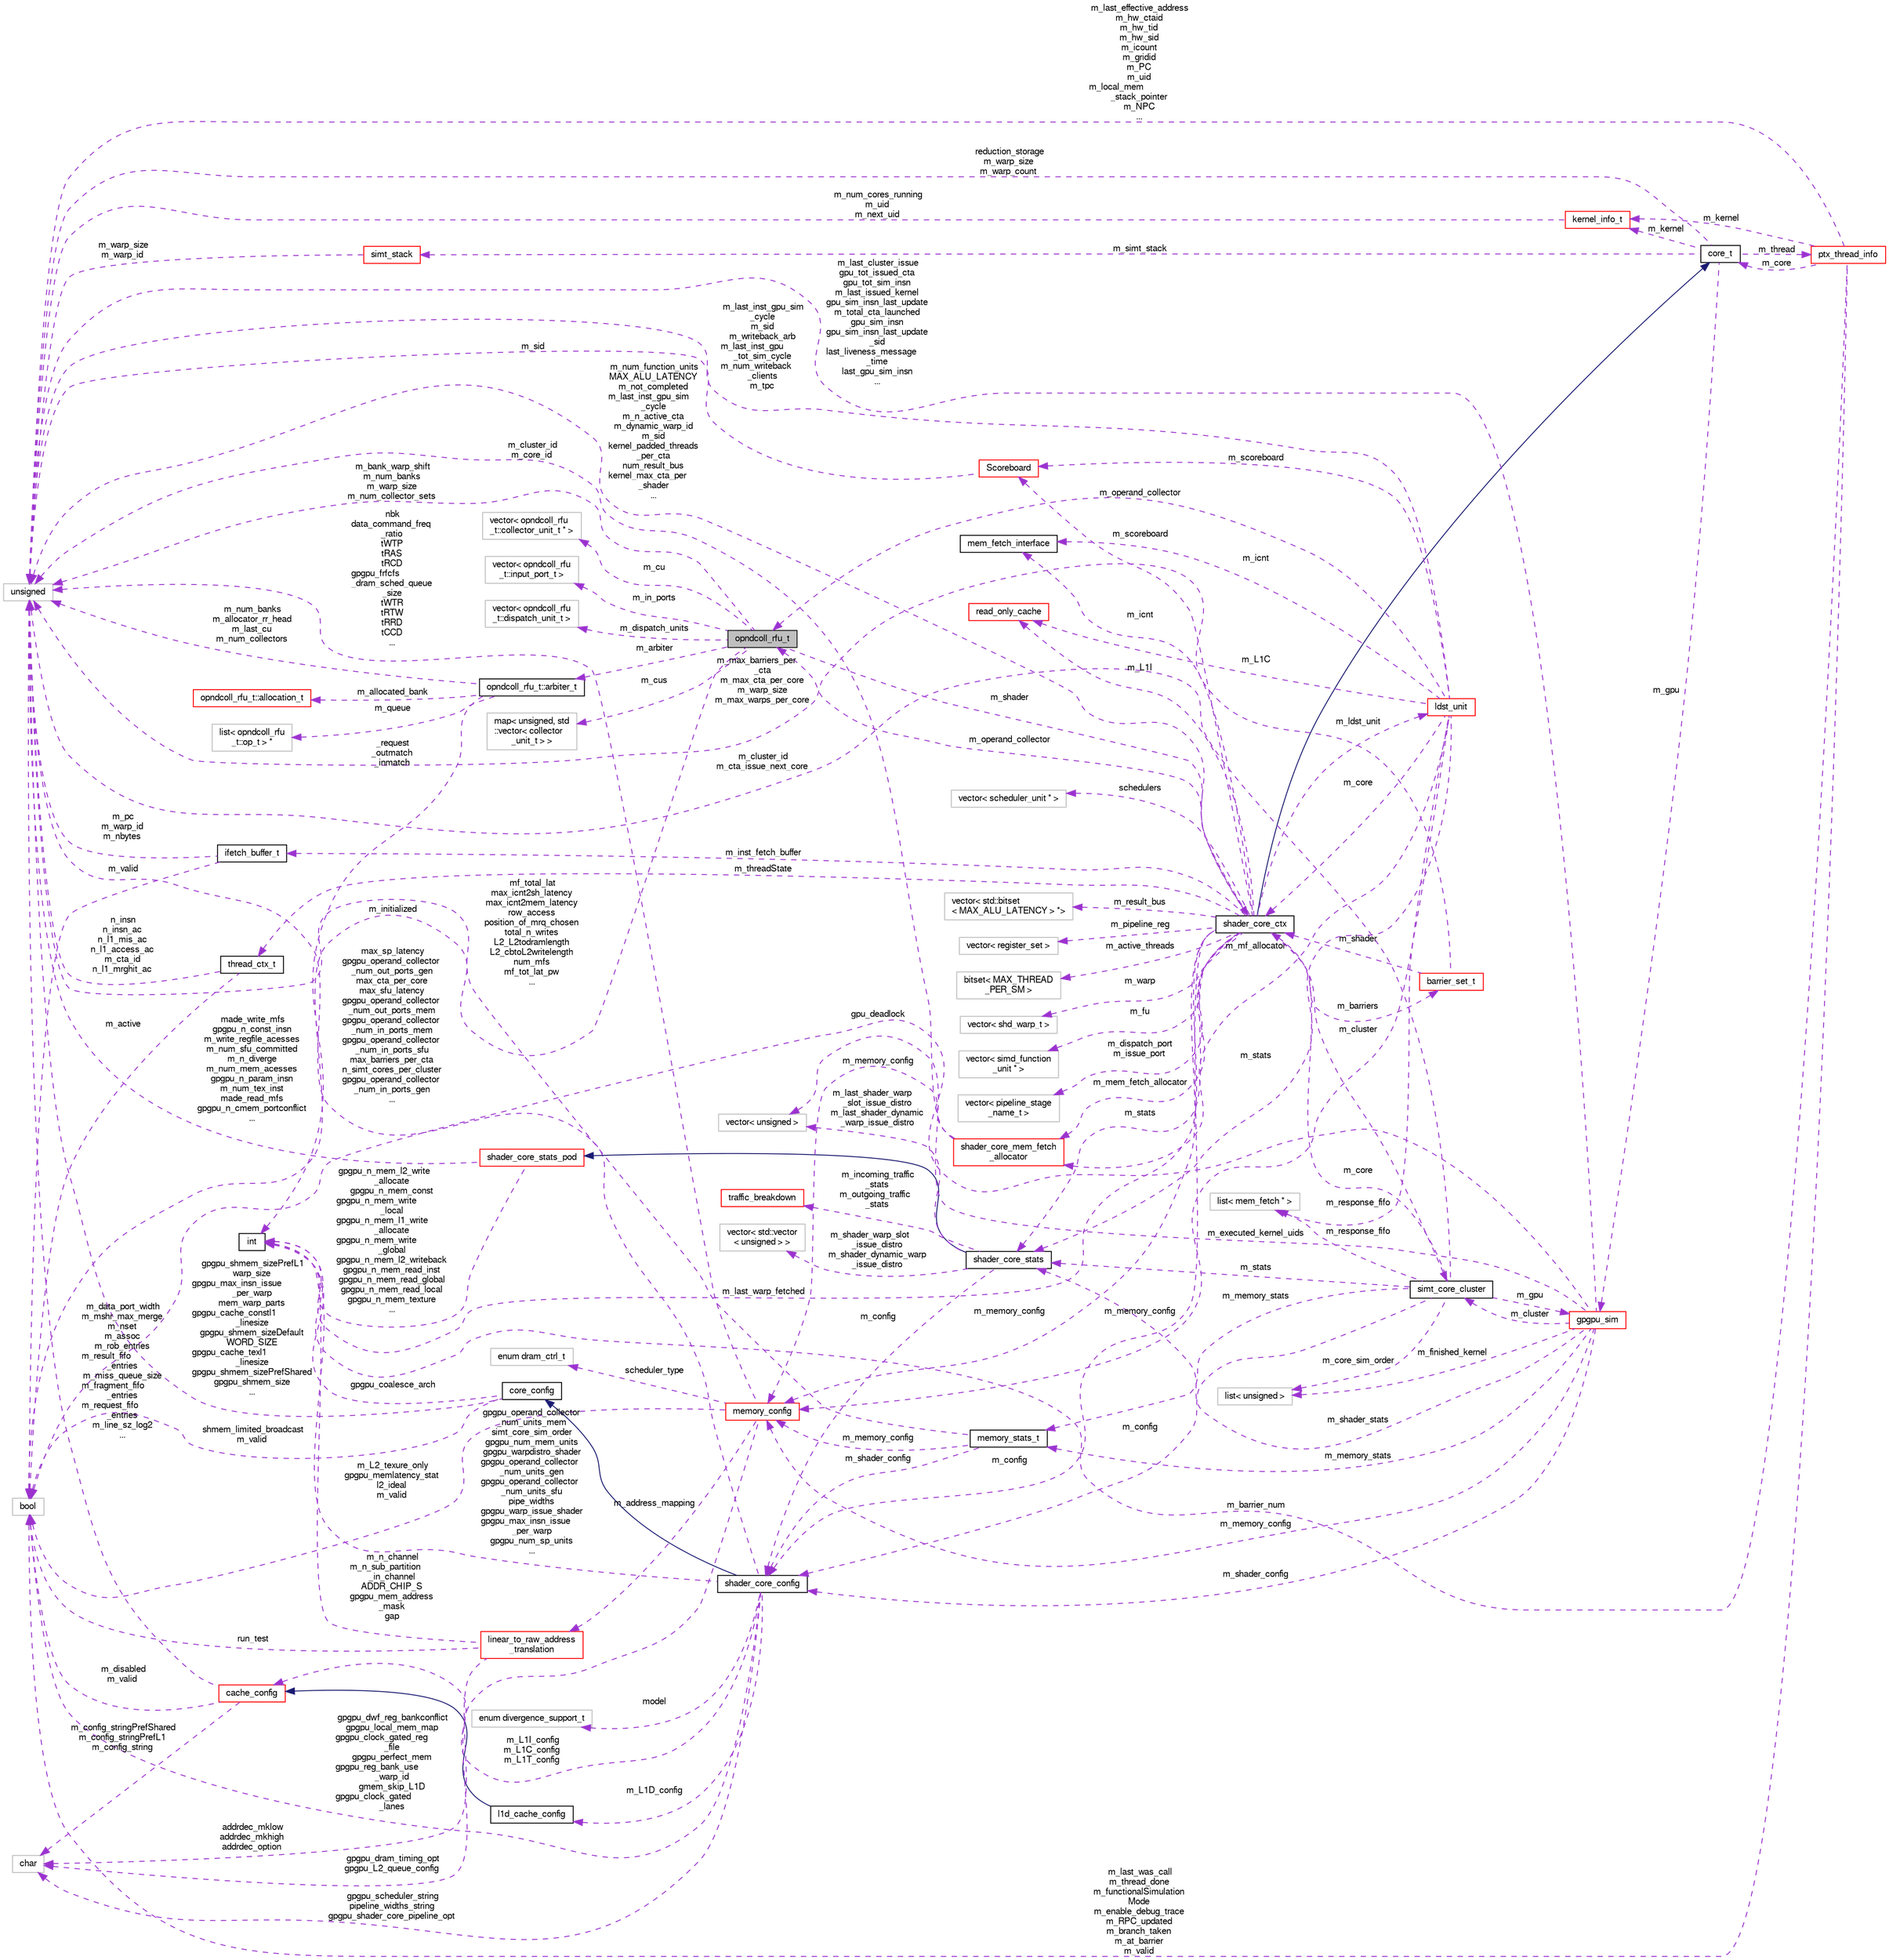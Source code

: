 digraph "opndcoll_rfu_t"
{
  bgcolor="transparent";
  edge [fontname="FreeSans",fontsize="10",labelfontname="FreeSans",labelfontsize="10"];
  node [fontname="FreeSans",fontsize="10",shape=record];
  rankdir="LR";
  Node1 [label="opndcoll_rfu_t",height=0.2,width=0.4,color="black", fillcolor="grey75", style="filled", fontcolor="black"];
  Node2 -> Node1 [dir="back",color="darkorchid3",fontsize="10",style="dashed",label=" m_in_ports" ,fontname="FreeSans"];
  Node2 [label="vector\< opndcoll_rfu\l_t::input_port_t \>",height=0.2,width=0.4,color="grey75"];
  Node3 -> Node1 [dir="back",color="darkorchid3",fontsize="10",style="dashed",label=" m_dispatch_units" ,fontname="FreeSans"];
  Node3 [label="vector\< opndcoll_rfu\l_t::dispatch_unit_t \>",height=0.2,width=0.4,color="grey75"];
  Node4 -> Node1 [dir="back",color="darkorchid3",fontsize="10",style="dashed",label=" m_cus" ,fontname="FreeSans"];
  Node4 [label="map\< unsigned, std\l::vector\< collector\l_unit_t \> \>",height=0.2,width=0.4,color="grey75"];
  Node5 -> Node1 [dir="back",color="darkorchid3",fontsize="10",style="dashed",label=" m_initialized" ,fontname="FreeSans"];
  Node5 [label="bool",height=0.2,width=0.4,color="grey75"];
  Node6 -> Node1 [dir="back",color="darkorchid3",fontsize="10",style="dashed",label=" m_shader" ,fontname="FreeSans"];
  Node6 [label="shader_core_ctx",height=0.2,width=0.4,color="black",URL="$classshader__core__ctx.html"];
  Node7 -> Node6 [dir="back",color="midnightblue",fontsize="10",style="solid",fontname="FreeSans"];
  Node7 [label="core_t",height=0.2,width=0.4,color="black",URL="$classcore__t.html"];
  Node8 -> Node7 [dir="back",color="darkorchid3",fontsize="10",style="dashed",label=" m_simt_stack" ,fontname="FreeSans"];
  Node8 [label="simt_stack",height=0.2,width=0.4,color="red",URL="$classsimt__stack.html"];
  Node10 -> Node8 [dir="back",color="darkorchid3",fontsize="10",style="dashed",label=" m_warp_size\nm_warp_id" ,fontname="FreeSans"];
  Node10 [label="unsigned",height=0.2,width=0.4,color="grey75"];
  Node11 -> Node7 [dir="back",color="darkorchid3",fontsize="10",style="dashed",label=" m_gpu" ,fontname="FreeSans"];
  Node11 [label="gpgpu_sim",height=0.2,width=0.4,color="red",URL="$classgpgpu__sim.html"];
  Node23 -> Node11 [dir="back",color="darkorchid3",fontsize="10",style="dashed",label=" m_shader_config" ,fontname="FreeSans"];
  Node23 [label="shader_core_config",height=0.2,width=0.4,color="black",URL="$structshader__core__config.html"];
  Node24 -> Node23 [dir="back",color="midnightblue",fontsize="10",style="solid",fontname="FreeSans"];
  Node24 [label="core_config",height=0.2,width=0.4,color="black",URL="$structcore__config.html"];
  Node21 -> Node24 [dir="back",color="darkorchid3",fontsize="10",style="dashed",label=" gpgpu_coalesce_arch" ,fontname="FreeSans"];
  Node21 [label="int",height=0.2,width=0.4,color="black",URL="$classint.html"];
  Node5 -> Node24 [dir="back",color="darkorchid3",fontsize="10",style="dashed",label=" shmem_limited_broadcast\nm_valid" ,fontname="FreeSans"];
  Node10 -> Node24 [dir="back",color="darkorchid3",fontsize="10",style="dashed",label=" gpgpu_shmem_sizePrefL1\nwarp_size\ngpgpu_max_insn_issue\l_per_warp\nmem_warp_parts\ngpgpu_cache_constl1\l_linesize\ngpgpu_shmem_sizeDefault\nWORD_SIZE\ngpgpu_cache_texl1\l_linesize\ngpgpu_shmem_sizePrefShared\ngpgpu_shmem_size\n..." ,fontname="FreeSans"];
  Node25 -> Node23 [dir="back",color="darkorchid3",fontsize="10",style="dashed",label=" m_L1D_config" ,fontname="FreeSans"];
  Node25 [label="l1d_cache_config",height=0.2,width=0.4,color="black",URL="$classl1d__cache__config.html"];
  Node26 -> Node25 [dir="back",color="midnightblue",fontsize="10",style="solid",fontname="FreeSans"];
  Node26 [label="cache_config",height=0.2,width=0.4,color="red",URL="$classcache__config.html"];
  Node20 -> Node26 [dir="back",color="darkorchid3",fontsize="10",style="dashed",label=" m_config_stringPrefShared\nm_config_stringPrefL1\nm_config_string" ,fontname="FreeSans"];
  Node20 [label="char",height=0.2,width=0.4,color="grey75"];
  Node5 -> Node26 [dir="back",color="darkorchid3",fontsize="10",style="dashed",label=" m_disabled\nm_valid" ,fontname="FreeSans"];
  Node10 -> Node26 [dir="back",color="darkorchid3",fontsize="10",style="dashed",label=" m_data_port_width\nm_mshr_max_merge\nm_nset\nm_assoc\nm_rob_entries\nm_result_fifo\l_entries\nm_miss_queue_size\nm_fragment_fifo\l_entries\nm_request_fifo\l_entries\nm_line_sz_log2\n..." ,fontname="FreeSans"];
  Node20 -> Node23 [dir="back",color="darkorchid3",fontsize="10",style="dashed",label=" gpgpu_scheduler_string\npipeline_widths_string\ngpgpu_shader_core_pipeline_opt" ,fontname="FreeSans"];
  Node37 -> Node23 [dir="back",color="darkorchid3",fontsize="10",style="dashed",label=" model" ,fontname="FreeSans"];
  Node37 [label="enum divergence_support_t",height=0.2,width=0.4,color="grey75"];
  Node21 -> Node23 [dir="back",color="darkorchid3",fontsize="10",style="dashed",label=" gpgpu_operand_collector\l_num_units_mem\nsimt_core_sim_order\ngpgpu_num_mem_units\ngpgpu_warpdistro_shader\ngpgpu_operand_collector\l_num_units_gen\ngpgpu_operand_collector\l_num_units_sfu\npipe_widths\ngpgpu_warp_issue_shader\ngpgpu_max_insn_issue\l_per_warp\ngpgpu_num_sp_units\n..." ,fontname="FreeSans"];
  Node5 -> Node23 [dir="back",color="darkorchid3",fontsize="10",style="dashed",label=" gpgpu_dwf_reg_bankconflict\ngpgpu_local_mem_map\ngpgpu_clock_gated_reg\l_file\ngpgpu_perfect_mem\ngpgpu_reg_bank_use\l_warp_id\ngmem_skip_L1D\ngpgpu_clock_gated\l_lanes" ,fontname="FreeSans"];
  Node26 -> Node23 [dir="back",color="darkorchid3",fontsize="10",style="dashed",label=" m_L1I_config\nm_L1C_config\nm_L1T_config" ,fontname="FreeSans"];
  Node10 -> Node23 [dir="back",color="darkorchid3",fontsize="10",style="dashed",label=" max_sp_latency\ngpgpu_operand_collector\l_num_out_ports_gen\nmax_cta_per_core\nmax_sfu_latency\ngpgpu_operand_collector\l_num_out_ports_mem\ngpgpu_operand_collector\l_num_in_ports_mem\ngpgpu_operand_collector\l_num_in_ports_sfu\nmax_barriers_per_cta\nn_simt_cores_per_cluster\ngpgpu_operand_collector\l_num_in_ports_gen\n..." ,fontname="FreeSans"];
  Node39 -> Node11 [dir="back",color="darkorchid3",fontsize="10",style="dashed",label=" m_cluster" ,fontname="FreeSans"];
  Node39 [label="simt_core_cluster",height=0.2,width=0.4,color="black",URL="$classsimt__core__cluster.html"];
  Node23 -> Node39 [dir="back",color="darkorchid3",fontsize="10",style="dashed",label=" m_config" ,fontname="FreeSans"];
  Node40 -> Node39 [dir="back",color="darkorchid3",fontsize="10",style="dashed",label=" m_stats" ,fontname="FreeSans"];
  Node40 [label="shader_core_stats",height=0.2,width=0.4,color="black",URL="$classshader__core__stats.html"];
  Node41 -> Node40 [dir="back",color="midnightblue",fontsize="10",style="solid",fontname="FreeSans"];
  Node41 [label="shader_core_stats_pod",height=0.2,width=0.4,color="red",URL="$structshader__core__stats__pod.html"];
  Node21 -> Node41 [dir="back",color="darkorchid3",fontsize="10",style="dashed",label=" gpgpu_n_mem_l2_write\l_allocate\ngpgpu_n_mem_const\ngpgpu_n_mem_write\l_local\ngpgpu_n_mem_l1_write\l_allocate\ngpgpu_n_mem_write\l_global\ngpgpu_n_mem_l2_writeback\ngpgpu_n_mem_read_inst\ngpgpu_n_mem_read_global\ngpgpu_n_mem_read_local\ngpgpu_n_mem_texture\n..." ,fontname="FreeSans"];
  Node10 -> Node41 [dir="back",color="darkorchid3",fontsize="10",style="dashed",label=" made_write_mfs\ngpgpu_n_const_insn\nm_write_regfile_acesses\nm_num_sfu_committed\nm_n_diverge\nm_num_mem_acesses\ngpgpu_n_param_insn\nm_num_tex_inst\nmade_read_mfs\ngpgpu_n_cmem_portconflict\n..." ,fontname="FreeSans"];
  Node45 -> Node40 [dir="back",color="darkorchid3",fontsize="10",style="dashed",label=" m_incoming_traffic\l_stats\nm_outgoing_traffic\l_stats" ,fontname="FreeSans"];
  Node45 [label="traffic_breakdown",height=0.2,width=0.4,color="red",URL="$classtraffic__breakdown.html"];
  Node23 -> Node40 [dir="back",color="darkorchid3",fontsize="10",style="dashed",label=" m_config" ,fontname="FreeSans"];
  Node48 -> Node40 [dir="back",color="darkorchid3",fontsize="10",style="dashed",label=" m_last_shader_warp\l_slot_issue_distro\nm_last_shader_dynamic\l_warp_issue_distro" ,fontname="FreeSans"];
  Node48 [label="vector\< unsigned \>",height=0.2,width=0.4,color="grey75"];
  Node49 -> Node40 [dir="back",color="darkorchid3",fontsize="10",style="dashed",label=" m_shader_warp_slot\l_issue_distro\nm_shader_dynamic_warp\l_issue_distro" ,fontname="FreeSans"];
  Node49 [label="vector\< std::vector\l\< unsigned \> \>",height=0.2,width=0.4,color="grey75"];
  Node50 -> Node39 [dir="back",color="darkorchid3",fontsize="10",style="dashed",label=" m_memory_stats" ,fontname="FreeSans"];
  Node50 [label="memory_stats_t",height=0.2,width=0.4,color="black",URL="$classmemory__stats__t.html"];
  Node23 -> Node50 [dir="back",color="darkorchid3",fontsize="10",style="dashed",label=" m_shader_config" ,fontname="FreeSans"];
  Node51 -> Node50 [dir="back",color="darkorchid3",fontsize="10",style="dashed",label=" m_memory_config" ,fontname="FreeSans"];
  Node51 [label="memory_config",height=0.2,width=0.4,color="red",URL="$structmemory__config.html"];
  Node52 -> Node51 [dir="back",color="darkorchid3",fontsize="10",style="dashed",label=" scheduler_type" ,fontname="FreeSans"];
  Node52 [label="enum dram_ctrl_t",height=0.2,width=0.4,color="grey75"];
  Node20 -> Node51 [dir="back",color="darkorchid3",fontsize="10",style="dashed",label=" gpgpu_dram_timing_opt\ngpgpu_L2_queue_config" ,fontname="FreeSans"];
  Node5 -> Node51 [dir="back",color="darkorchid3",fontsize="10",style="dashed",label=" m_L2_texure_only\ngpgpu_memlatency_stat\nl2_ideal\nm_valid" ,fontname="FreeSans"];
  Node10 -> Node51 [dir="back",color="darkorchid3",fontsize="10",style="dashed",label=" nbk\ndata_command_freq\l_ratio\ntWTP\ntRAS\ntRCD\ngpgpu_frfcfs\l_dram_sched_queue\l_size\ntWTR\ntRTW\ntRRD\ntCCD\n..." ,fontname="FreeSans"];
  Node53 -> Node51 [dir="back",color="darkorchid3",fontsize="10",style="dashed",label=" m_address_mapping" ,fontname="FreeSans"];
  Node53 [label="linear_to_raw_address\l_translation",height=0.2,width=0.4,color="red",URL="$classlinear__to__raw__address__translation.html"];
  Node20 -> Node53 [dir="back",color="darkorchid3",fontsize="10",style="dashed",label=" addrdec_mklow\naddrdec_mkhigh\naddrdec_option" ,fontname="FreeSans"];
  Node21 -> Node53 [dir="back",color="darkorchid3",fontsize="10",style="dashed",label=" m_n_channel\nm_n_sub_partition\l_in_channel\nADDR_CHIP_S\ngpgpu_mem_address\l_mask\ngap" ,fontname="FreeSans"];
  Node5 -> Node53 [dir="back",color="darkorchid3",fontsize="10",style="dashed",label=" run_test" ,fontname="FreeSans"];
  Node10 -> Node50 [dir="back",color="darkorchid3",fontsize="10",style="dashed",label=" mf_total_lat\nmax_icnt2sh_latency\nmax_icnt2mem_latency\nrow_access\nposition_of_mrq_chosen\ntotal_n_writes\nL2_L2todramlength\nL2_cbtoL2writelength\nnum_mfs\nmf_tot_lat_pw\n..." ,fontname="FreeSans"];
  Node56 -> Node39 [dir="back",color="darkorchid3",fontsize="10",style="dashed",label=" m_core_sim_order" ,fontname="FreeSans"];
  Node56 [label="list\< unsigned \>",height=0.2,width=0.4,color="grey75"];
  Node11 -> Node39 [dir="back",color="darkorchid3",fontsize="10",style="dashed",label=" m_gpu" ,fontname="FreeSans"];
  Node57 -> Node39 [dir="back",color="darkorchid3",fontsize="10",style="dashed",label=" m_response_fifo" ,fontname="FreeSans"];
  Node57 [label="list\< mem_fetch * \>",height=0.2,width=0.4,color="grey75"];
  Node6 -> Node39 [dir="back",color="darkorchid3",fontsize="10",style="dashed",label=" m_core" ,fontname="FreeSans"];
  Node10 -> Node39 [dir="back",color="darkorchid3",fontsize="10",style="dashed",label=" m_cluster_id\nm_cta_issue_next_core" ,fontname="FreeSans"];
  Node48 -> Node11 [dir="back",color="darkorchid3",fontsize="10",style="dashed",label=" m_executed_kernel_uids" ,fontname="FreeSans"];
  Node40 -> Node11 [dir="back",color="darkorchid3",fontsize="10",style="dashed",label=" m_shader_stats" ,fontname="FreeSans"];
  Node51 -> Node11 [dir="back",color="darkorchid3",fontsize="10",style="dashed",label=" m_memory_config" ,fontname="FreeSans"];
  Node50 -> Node11 [dir="back",color="darkorchid3",fontsize="10",style="dashed",label=" m_memory_stats" ,fontname="FreeSans"];
  Node5 -> Node11 [dir="back",color="darkorchid3",fontsize="10",style="dashed",label=" gpu_deadlock" ,fontname="FreeSans"];
  Node56 -> Node11 [dir="back",color="darkorchid3",fontsize="10",style="dashed",label=" m_finished_kernel" ,fontname="FreeSans"];
  Node10 -> Node11 [dir="back",color="darkorchid3",fontsize="10",style="dashed",label=" m_last_cluster_issue\ngpu_tot_issued_cta\ngpu_tot_sim_insn\nm_last_issued_kernel\ngpu_sim_insn_last_update\nm_total_cta_launched\ngpu_sim_insn\ngpu_sim_insn_last_update\l_sid\nlast_liveness_message\l_time\nlast_gpu_sim_insn\n..." ,fontname="FreeSans"];
  Node10 -> Node7 [dir="back",color="darkorchid3",fontsize="10",style="dashed",label=" reduction_storage\nm_warp_size\nm_warp_count" ,fontname="FreeSans"];
  Node198 -> Node7 [dir="back",color="darkorchid3",fontsize="10",style="dashed",label=" m_thread" ,fontname="FreeSans"];
  Node198 [label="ptx_thread_info",height=0.2,width=0.4,color="red",URL="$classptx__thread__info.html"];
  Node7 -> Node198 [dir="back",color="darkorchid3",fontsize="10",style="dashed",label=" m_core" ,fontname="FreeSans"];
  Node21 -> Node198 [dir="back",color="darkorchid3",fontsize="10",style="dashed",label=" m_barrier_num" ,fontname="FreeSans"];
  Node5 -> Node198 [dir="back",color="darkorchid3",fontsize="10",style="dashed",label=" m_last_was_call\nm_thread_done\nm_functionalSimulation\lMode\nm_enable_debug_trace\nm_RPC_updated\nm_branch_taken\nm_at_barrier\nm_valid" ,fontname="FreeSans"];
  Node10 -> Node198 [dir="back",color="darkorchid3",fontsize="10",style="dashed",label=" m_last_effective_address\nm_hw_ctaid\nm_hw_tid\nm_hw_sid\nm_icount\nm_gridid\nm_PC\nm_uid\nm_local_mem\l_stack_pointer\nm_NPC\n..." ,fontname="FreeSans"];
  Node238 -> Node198 [dir="back",color="darkorchid3",fontsize="10",style="dashed",label=" m_kernel" ,fontname="FreeSans"];
  Node238 [label="kernel_info_t",height=0.2,width=0.4,color="red",URL="$classkernel__info__t.html"];
  Node10 -> Node238 [dir="back",color="darkorchid3",fontsize="10",style="dashed",label=" m_num_cores_running\nm_uid\nm_next_uid" ,fontname="FreeSans"];
  Node238 -> Node7 [dir="back",color="darkorchid3",fontsize="10",style="dashed",label=" m_kernel" ,fontname="FreeSans"];
  Node39 -> Node6 [dir="back",color="darkorchid3",fontsize="10",style="dashed",label=" m_cluster" ,fontname="FreeSans"];
  Node23 -> Node6 [dir="back",color="darkorchid3",fontsize="10",style="dashed",label=" m_config" ,fontname="FreeSans"];
  Node244 -> Node6 [dir="back",color="darkorchid3",fontsize="10",style="dashed",label=" m_inst_fetch_buffer" ,fontname="FreeSans"];
  Node244 [label="ifetch_buffer_t",height=0.2,width=0.4,color="black",URL="$structifetch__buffer__t.html"];
  Node5 -> Node244 [dir="back",color="darkorchid3",fontsize="10",style="dashed",label=" m_valid" ,fontname="FreeSans"];
  Node10 -> Node244 [dir="back",color="darkorchid3",fontsize="10",style="dashed",label=" m_pc\nm_warp_id\nm_nbytes" ,fontname="FreeSans"];
  Node245 -> Node6 [dir="back",color="darkorchid3",fontsize="10",style="dashed",label=" m_warp" ,fontname="FreeSans"];
  Node245 [label="vector\< shd_warp_t \>",height=0.2,width=0.4,color="grey75"];
  Node106 -> Node6 [dir="back",color="darkorchid3",fontsize="10",style="dashed",label=" m_icnt" ,fontname="FreeSans"];
  Node106 [label="mem_fetch_interface",height=0.2,width=0.4,color="black",URL="$classmem__fetch__interface.html"];
  Node40 -> Node6 [dir="back",color="darkorchid3",fontsize="10",style="dashed",label=" m_stats" ,fontname="FreeSans"];
  Node51 -> Node6 [dir="back",color="darkorchid3",fontsize="10",style="dashed",label=" m_memory_config" ,fontname="FreeSans"];
  Node246 -> Node6 [dir="back",color="darkorchid3",fontsize="10",style="dashed",label=" m_scoreboard" ,fontname="FreeSans"];
  Node246 [label="Scoreboard",height=0.2,width=0.4,color="red",URL="$classScoreboard.html"];
  Node10 -> Node246 [dir="back",color="darkorchid3",fontsize="10",style="dashed",label=" m_sid" ,fontname="FreeSans"];
  Node248 -> Node6 [dir="back",color="darkorchid3",fontsize="10",style="dashed",label=" m_fu" ,fontname="FreeSans"];
  Node248 [label="vector\< simd_function\l_unit * \>",height=0.2,width=0.4,color="grey75"];
  Node249 -> Node6 [dir="back",color="darkorchid3",fontsize="10",style="dashed",label=" m_dispatch_port\nm_issue_port" ,fontname="FreeSans"];
  Node249 [label="vector\< pipeline_stage\l_name_t \>",height=0.2,width=0.4,color="grey75"];
  Node21 -> Node6 [dir="back",color="darkorchid3",fontsize="10",style="dashed",label=" m_last_warp_fetched" ,fontname="FreeSans"];
  Node250 -> Node6 [dir="back",color="darkorchid3",fontsize="10",style="dashed",label=" m_L1I" ,fontname="FreeSans"];
  Node250 [label="read_only_cache",height=0.2,width=0.4,color="red",URL="$classread__only__cache.html",tooltip="Read only cache. "];
  Node251 -> Node6 [dir="back",color="darkorchid3",fontsize="10",style="dashed",label=" m_ldst_unit" ,fontname="FreeSans"];
  Node251 [label="ldst_unit",height=0.2,width=0.4,color="red",URL="$classldst__unit.html"];
  Node40 -> Node251 [dir="back",color="darkorchid3",fontsize="10",style="dashed",label=" m_stats" ,fontname="FreeSans"];
  Node106 -> Node251 [dir="back",color="darkorchid3",fontsize="10",style="dashed",label=" m_icnt" ,fontname="FreeSans"];
  Node51 -> Node251 [dir="back",color="darkorchid3",fontsize="10",style="dashed",label=" m_memory_config" ,fontname="FreeSans"];
  Node246 -> Node251 [dir="back",color="darkorchid3",fontsize="10",style="dashed",label=" m_scoreboard" ,fontname="FreeSans"];
  Node250 -> Node251 [dir="back",color="darkorchid3",fontsize="10",style="dashed",label=" m_L1C" ,fontname="FreeSans"];
  Node266 -> Node251 [dir="back",color="darkorchid3",fontsize="10",style="dashed",label=" m_mf_allocator" ,fontname="FreeSans"];
  Node266 [label="shader_core_mem_fetch\l_allocator",height=0.2,width=0.4,color="red",URL="$classshader__core__mem__fetch__allocator.html"];
  Node51 -> Node266 [dir="back",color="darkorchid3",fontsize="10",style="dashed",label=" m_memory_config" ,fontname="FreeSans"];
  Node10 -> Node266 [dir="back",color="darkorchid3",fontsize="10",style="dashed",label=" m_cluster_id\nm_core_id" ,fontname="FreeSans"];
  Node1 -> Node251 [dir="back",color="darkorchid3",fontsize="10",style="dashed",label=" m_operand_collector" ,fontname="FreeSans"];
  Node57 -> Node251 [dir="back",color="darkorchid3",fontsize="10",style="dashed",label=" m_response_fifo" ,fontname="FreeSans"];
  Node6 -> Node251 [dir="back",color="darkorchid3",fontsize="10",style="dashed",label=" m_core" ,fontname="FreeSans"];
  Node10 -> Node251 [dir="back",color="darkorchid3",fontsize="10",style="dashed",label=" m_last_inst_gpu_sim\l_cycle\nm_sid\nm_writeback_arb\nm_last_inst_gpu\l_tot_sim_cycle\nm_num_writeback\l_clients\nm_tpc" ,fontname="FreeSans"];
  Node268 -> Node6 [dir="back",color="darkorchid3",fontsize="10",style="dashed",label=" schedulers" ,fontname="FreeSans"];
  Node268 [label="vector\< scheduler_unit * \>",height=0.2,width=0.4,color="grey75"];
  Node266 -> Node6 [dir="back",color="darkorchid3",fontsize="10",style="dashed",label=" m_mem_fetch_allocator" ,fontname="FreeSans"];
  Node269 -> Node6 [dir="back",color="darkorchid3",fontsize="10",style="dashed",label=" m_result_bus" ,fontname="FreeSans"];
  Node269 [label="vector\< std::bitset\l\< MAX_ALU_LATENCY \> *\>",height=0.2,width=0.4,color="grey75"];
  Node1 -> Node6 [dir="back",color="darkorchid3",fontsize="10",style="dashed",label=" m_operand_collector" ,fontname="FreeSans"];
  Node270 -> Node6 [dir="back",color="darkorchid3",fontsize="10",style="dashed",label=" m_threadState" ,fontname="FreeSans"];
  Node270 [label="thread_ctx_t",height=0.2,width=0.4,color="black",URL="$classthread__ctx__t.html"];
  Node5 -> Node270 [dir="back",color="darkorchid3",fontsize="10",style="dashed",label=" m_active" ,fontname="FreeSans"];
  Node10 -> Node270 [dir="back",color="darkorchid3",fontsize="10",style="dashed",label=" n_insn\nn_insn_ac\nn_l1_mis_ac\nn_l1_access_ac\nm_cta_id\nn_l1_mrghit_ac" ,fontname="FreeSans"];
  Node271 -> Node6 [dir="back",color="darkorchid3",fontsize="10",style="dashed",label=" m_pipeline_reg" ,fontname="FreeSans"];
  Node271 [label="vector\< register_set \>",height=0.2,width=0.4,color="grey75"];
  Node272 -> Node6 [dir="back",color="darkorchid3",fontsize="10",style="dashed",label=" m_barriers" ,fontname="FreeSans"];
  Node272 [label="barrier_set_t",height=0.2,width=0.4,color="red",URL="$classbarrier__set__t.html"];
  Node6 -> Node272 [dir="back",color="darkorchid3",fontsize="10",style="dashed",label=" m_shader" ,fontname="FreeSans"];
  Node10 -> Node272 [dir="back",color="darkorchid3",fontsize="10",style="dashed",label=" m_max_barriers_per\l_cta\nm_max_cta_per_core\nm_warp_size\nm_max_warps_per_core" ,fontname="FreeSans"];
  Node10 -> Node6 [dir="back",color="darkorchid3",fontsize="10",style="dashed",label=" m_num_function_units\nMAX_ALU_LATENCY\nm_not_completed\nm_last_inst_gpu_sim\l_cycle\nm_n_active_cta\nm_dynamic_warp_id\nm_sid\nkernel_padded_threads\l_per_cta\nnum_result_bus\nkernel_max_cta_per\l_shader\n..." ,fontname="FreeSans"];
  Node275 -> Node6 [dir="back",color="darkorchid3",fontsize="10",style="dashed",label=" m_active_threads" ,fontname="FreeSans"];
  Node275 [label="bitset\< MAX_THREAD\l_PER_SM \>",height=0.2,width=0.4,color="grey75"];
  Node10 -> Node1 [dir="back",color="darkorchid3",fontsize="10",style="dashed",label=" m_bank_warp_shift\nm_num_banks\nm_warp_size\nm_num_collector_sets" ,fontname="FreeSans"];
  Node276 -> Node1 [dir="back",color="darkorchid3",fontsize="10",style="dashed",label=" m_arbiter" ,fontname="FreeSans"];
  Node276 [label="opndcoll_rfu_t::arbiter_t",height=0.2,width=0.4,color="black",URL="$classopndcoll__rfu__t_1_1arbiter__t.html"];
  Node277 -> Node276 [dir="back",color="darkorchid3",fontsize="10",style="dashed",label=" m_queue" ,fontname="FreeSans"];
  Node277 [label="list\< opndcoll_rfu\l_t::op_t \> *",height=0.2,width=0.4,color="grey75"];
  Node21 -> Node276 [dir="back",color="darkorchid3",fontsize="10",style="dashed",label=" _request\n_outmatch\n_inmatch" ,fontname="FreeSans"];
  Node278 -> Node276 [dir="back",color="darkorchid3",fontsize="10",style="dashed",label=" m_allocated_bank" ,fontname="FreeSans"];
  Node278 [label="opndcoll_rfu_t::allocation_t",height=0.2,width=0.4,color="red",URL="$classopndcoll__rfu__t_1_1allocation__t.html"];
  Node10 -> Node276 [dir="back",color="darkorchid3",fontsize="10",style="dashed",label=" m_num_banks\nm_allocator_rr_head\nm_last_cu\nm_num_collectors" ,fontname="FreeSans"];
  Node283 -> Node1 [dir="back",color="darkorchid3",fontsize="10",style="dashed",label=" m_cu" ,fontname="FreeSans"];
  Node283 [label="vector\< opndcoll_rfu\l_t::collector_unit_t * \>",height=0.2,width=0.4,color="grey75"];
}
